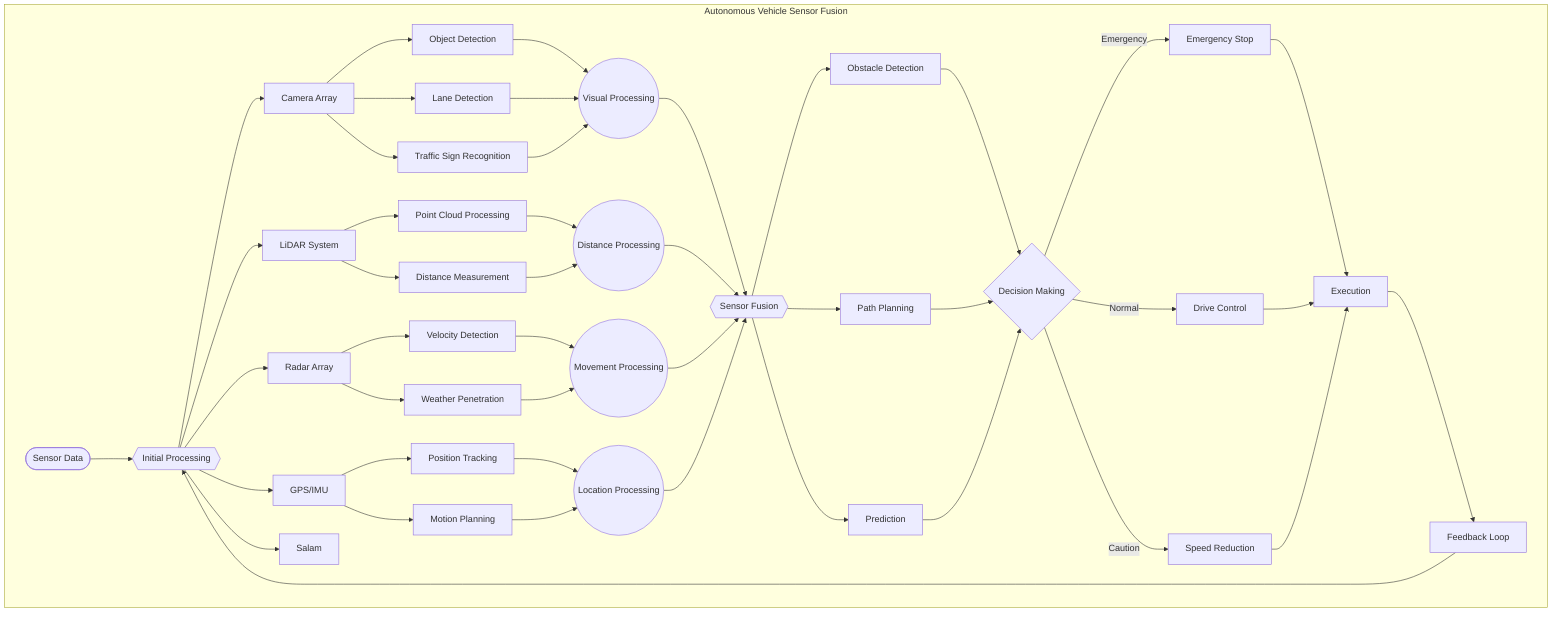flowchart TD
    subgraph Autonomous Vehicle Sensor Fusion
        SENSORS([Sensor Data]) --> DIST1{{"Initial Processing"}}

        %% Sensor Processing
        DIST1 --> CAM[Camera Array]
        DIST1 --> LIDAR[LiDAR System]
        DIST1 --> RADAR[Radar Array]
        DIST1 --> GPS[GPS/IMU]
        DIST1 --> ALI[Salam]

        CAM --> CAM1[Object Detection]
        CAM --> CAM2[Lane Detection]
        CAM --> CAM3[Traffic Sign Recognition]

        LIDAR --> LID1[Point Cloud Processing]
        LIDAR --> LID2[Distance Measurement]

        RADAR --> RAD1[Velocity Detection]
        RADAR --> RAD2[Weather Penetration]

        GPS --> GPS1[Position Tracking]
        GPS --> GPS2[Motion Planning]

        %% Fusion & Decision Making
        CAM1 & CAM2 & CAM3 --> VIS((Visual Processing))
        LID1 & LID2 --> DIST((Distance Processing))
        RAD1 & RAD2 --> MOV((Movement Processing))
        GPS1 & GPS2 --> LOC((Location Processing))

        VIS & DIST & MOV & LOC --> FUSION{{"Sensor Fusion"}}

        FUSION --> OBS[Obstacle Detection]
        FUSION --> PATH[Path Planning]
        FUSION --> PRED[Prediction]

        OBS & PATH & PRED --> DECISION{Decision Making}

        DECISION -->|Emergency| STOP[Emergency Stop]
        DECISION -->|Normal| DRIVE[Drive Control]
        DECISION -->|Caution| SLOW[Speed Reduction]

        STOP & DRIVE & SLOW --> EXEC2[Execution]
        EXEC2 --> FEEDBACK[Feedback Loop]
        FEEDBACK --> DIST1
    end